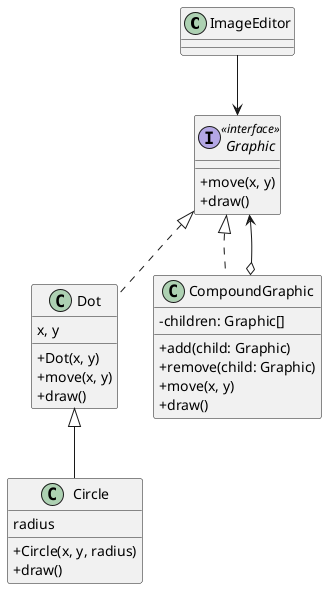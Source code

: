 @startuml Composite Pseudocode
skinparam ClassAttributeIconSize 0

class ImageEditor

interface Graphic <<interface>> {
  + move(x, y)
  + draw()
}

class Dot implements Graphic {
  x, y
  + Dot(x, y)
  + move(x, y)
  + draw()
}

class CompoundGraphic implements Graphic {
  - children: Graphic[]
  + add(child: Graphic)
  + remove(child: Graphic)
  + move(x, y)
  + draw()
}

class Circle extends Dot {
  radius
  + Circle(x, y, radius)
  + draw()
}

CompoundGraphic o--> Graphic

ImageEditor --> Graphic

@enduml